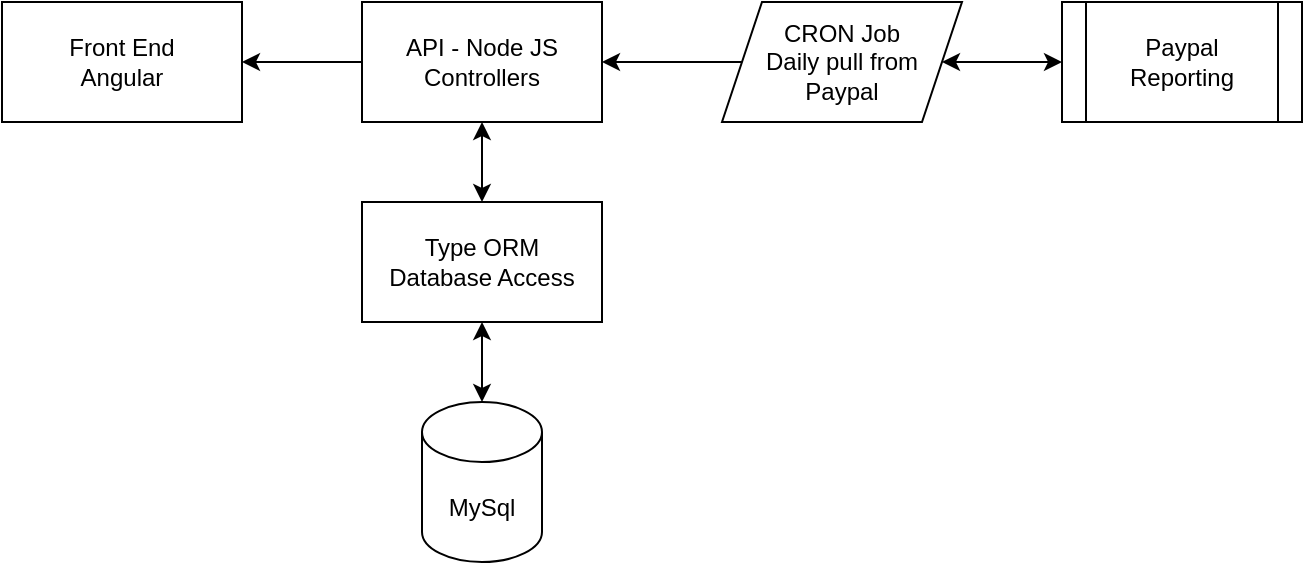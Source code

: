 <mxfile version="21.6.1" type="device" pages="2">
  <diagram name="Page-1" id="Pep5qy3tK6gyyEPntws0">
    <mxGraphModel dx="694" dy="357" grid="1" gridSize="10" guides="1" tooltips="1" connect="1" arrows="1" fold="1" page="1" pageScale="1" pageWidth="1100" pageHeight="850" math="0" shadow="0">
      <root>
        <mxCell id="0" />
        <mxCell id="1" parent="0" />
        <mxCell id="MjaTQNwD1__m_ZSwE3v_-1" value="Front End&lt;br&gt;Angular" style="rounded=0;whiteSpace=wrap;html=1;" parent="1" vertex="1">
          <mxGeometry x="20" y="30" width="120" height="60" as="geometry" />
        </mxCell>
        <mxCell id="MjaTQNwD1__m_ZSwE3v_-4" value="" style="edgeStyle=orthogonalEdgeStyle;rounded=0;orthogonalLoop=1;jettySize=auto;html=1;startArrow=classic;startFill=1;" parent="1" source="MjaTQNwD1__m_ZSwE3v_-2" target="MjaTQNwD1__m_ZSwE3v_-3" edge="1">
          <mxGeometry relative="1" as="geometry" />
        </mxCell>
        <mxCell id="MjaTQNwD1__m_ZSwE3v_-11" value="" style="edgeStyle=orthogonalEdgeStyle;rounded=0;orthogonalLoop=1;jettySize=auto;html=1;" parent="1" source="MjaTQNwD1__m_ZSwE3v_-2" target="MjaTQNwD1__m_ZSwE3v_-1" edge="1">
          <mxGeometry relative="1" as="geometry" />
        </mxCell>
        <mxCell id="MjaTQNwD1__m_ZSwE3v_-2" value="API - Node JS&lt;br&gt;Controllers" style="rounded=0;whiteSpace=wrap;html=1;" parent="1" vertex="1">
          <mxGeometry x="200" y="30" width="120" height="60" as="geometry" />
        </mxCell>
        <mxCell id="MjaTQNwD1__m_ZSwE3v_-6" value="" style="edgeStyle=orthogonalEdgeStyle;rounded=0;orthogonalLoop=1;jettySize=auto;html=1;startArrow=classic;startFill=1;" parent="1" source="MjaTQNwD1__m_ZSwE3v_-3" target="MjaTQNwD1__m_ZSwE3v_-5" edge="1">
          <mxGeometry relative="1" as="geometry" />
        </mxCell>
        <mxCell id="MjaTQNwD1__m_ZSwE3v_-3" value="Type ORM&lt;br&gt;Database Access" style="rounded=0;whiteSpace=wrap;html=1;" parent="1" vertex="1">
          <mxGeometry x="200" y="130" width="120" height="60" as="geometry" />
        </mxCell>
        <mxCell id="MjaTQNwD1__m_ZSwE3v_-5" value="MySql" style="shape=cylinder3;whiteSpace=wrap;html=1;boundedLbl=1;backgroundOutline=1;size=15;" parent="1" vertex="1">
          <mxGeometry x="230" y="230" width="60" height="80" as="geometry" />
        </mxCell>
        <mxCell id="MjaTQNwD1__m_ZSwE3v_-9" value="" style="edgeStyle=orthogonalEdgeStyle;rounded=0;orthogonalLoop=1;jettySize=auto;html=1;startArrow=classic;startFill=1;" parent="1" source="MjaTQNwD1__m_ZSwE3v_-7" target="MjaTQNwD1__m_ZSwE3v_-8" edge="1">
          <mxGeometry relative="1" as="geometry" />
        </mxCell>
        <mxCell id="MjaTQNwD1__m_ZSwE3v_-7" value="Paypal &lt;br&gt;Reporting" style="shape=process;whiteSpace=wrap;html=1;backgroundOutline=1;" parent="1" vertex="1">
          <mxGeometry x="550" y="30" width="120" height="60" as="geometry" />
        </mxCell>
        <mxCell id="MjaTQNwD1__m_ZSwE3v_-10" value="" style="edgeStyle=orthogonalEdgeStyle;rounded=0;orthogonalLoop=1;jettySize=auto;html=1;" parent="1" source="MjaTQNwD1__m_ZSwE3v_-8" target="MjaTQNwD1__m_ZSwE3v_-2" edge="1">
          <mxGeometry relative="1" as="geometry" />
        </mxCell>
        <mxCell id="MjaTQNwD1__m_ZSwE3v_-8" value="CRON Job&lt;br&gt;Daily pull from&lt;br&gt;Paypal" style="shape=parallelogram;perimeter=parallelogramPerimeter;whiteSpace=wrap;html=1;fixedSize=1;" parent="1" vertex="1">
          <mxGeometry x="380" y="30" width="120" height="60" as="geometry" />
        </mxCell>
      </root>
    </mxGraphModel>
  </diagram>
  <diagram id="jwCP4xlp6QHyNtJcWnSg" name="Page-2">
    <mxGraphModel dx="762" dy="590" grid="1" gridSize="10" guides="1" tooltips="1" connect="1" arrows="1" fold="1" page="1" pageScale="1" pageWidth="1100" pageHeight="850" math="0" shadow="0">
      <root>
        <mxCell id="0" />
        <mxCell id="1" parent="0" />
        <mxCell id="sBrA2-qNJsGrmwpL2Xam-9" value="" style="rounded=0;whiteSpace=wrap;html=1;fillColor=#d5e8d4;strokeColor=#82b366;" vertex="1" parent="1">
          <mxGeometry x="200" y="180" width="380" height="110" as="geometry" />
        </mxCell>
        <mxCell id="sBrA2-qNJsGrmwpL2Xam-1" value="UI&lt;br&gt;Presentation Layer&lt;br&gt;(HTML)" style="rounded=0;whiteSpace=wrap;html=1;fillColor=#fff2cc;strokeColor=#d6b656;" vertex="1" parent="1">
          <mxGeometry x="200" y="50" width="120" height="60" as="geometry" />
        </mxCell>
        <mxCell id="sBrA2-qNJsGrmwpL2Xam-2" value="UI Logic&lt;br&gt;Layer&lt;br&gt;(Typescript)" style="rounded=0;whiteSpace=wrap;html=1;fillColor=#fff2cc;strokeColor=#d6b656;" vertex="1" parent="1">
          <mxGeometry x="340" y="50" width="120" height="60" as="geometry" />
        </mxCell>
        <mxCell id="sBrA2-qNJsGrmwpL2Xam-3" value="CSS" style="rounded=0;whiteSpace=wrap;html=1;fillColor=#fff2cc;strokeColor=#d6b656;" vertex="1" parent="1">
          <mxGeometry x="480" y="50" width="120" height="60" as="geometry" />
        </mxCell>
        <mxCell id="sBrA2-qNJsGrmwpL2Xam-4" value="Angular CLI" style="rounded=0;whiteSpace=wrap;html=1;fillColor=#d5e8d4;strokeColor=#82b366;" vertex="1" parent="1">
          <mxGeometry x="210" y="190" width="120" height="30" as="geometry" />
        </mxCell>
        <mxCell id="sBrA2-qNJsGrmwpL2Xam-5" value="Converts TS to Javascript" style="rounded=0;whiteSpace=wrap;html=1;fillColor=#d5e8d4;strokeColor=#82b366;" vertex="1" parent="1">
          <mxGeometry x="210" y="220" width="120" height="60" as="geometry" />
        </mxCell>
        <mxCell id="sBrA2-qNJsGrmwpL2Xam-6" value="Tree Shaking&lt;br&gt;Removes all Javascript not in use" style="rounded=0;whiteSpace=wrap;html=1;fillColor=#d5e8d4;strokeColor=#82b366;" vertex="1" parent="1">
          <mxGeometry x="330" y="220" width="120" height="60" as="geometry" />
        </mxCell>
        <mxCell id="sBrA2-qNJsGrmwpL2Xam-7" value="Minifies the code and CSS" style="rounded=0;whiteSpace=wrap;html=1;fillColor=#d5e8d4;strokeColor=#82b366;" vertex="1" parent="1">
          <mxGeometry x="450" y="220" width="120" height="60" as="geometry" />
        </mxCell>
        <mxCell id="sBrA2-qNJsGrmwpL2Xam-8" value="NPM (Node Package Manager)" style="rounded=0;whiteSpace=wrap;html=1;fillColor=#d5e8d4;strokeColor=#82b366;" vertex="1" parent="1">
          <mxGeometry x="620" y="150" width="220" height="30" as="geometry" />
        </mxCell>
        <mxCell id="sBrA2-qNJsGrmwpL2Xam-12" value="Node" style="rounded=0;whiteSpace=wrap;html=1;fillColor=#d5e8d4;strokeColor=#82b366;" vertex="1" parent="1">
          <mxGeometry x="200" y="150" width="120" height="30" as="geometry" />
        </mxCell>
        <mxCell id="sBrA2-qNJsGrmwpL2Xam-13" value="" style="rounded=0;whiteSpace=wrap;html=1;fillColor=#d5e8d4;strokeColor=#82b366;" vertex="1" parent="1">
          <mxGeometry x="620" y="180" width="410" height="80" as="geometry" />
        </mxCell>
        <mxCell id="sBrA2-qNJsGrmwpL2Xam-14" value="Installs / Uninstalls Packages" style="rounded=0;whiteSpace=wrap;html=1;fillColor=#d5e8d4;strokeColor=#82b366;" vertex="1" parent="1">
          <mxGeometry x="630" y="190" width="120" height="60" as="geometry" />
        </mxCell>
        <mxCell id="sBrA2-qNJsGrmwpL2Xam-16" value="Package.json" style="rounded=0;whiteSpace=wrap;html=1;fillColor=#d5e8d4;strokeColor=#82b366;" vertex="1" parent="1">
          <mxGeometry x="620" y="270" width="120" height="20" as="geometry" />
        </mxCell>
        <mxCell id="sBrA2-qNJsGrmwpL2Xam-18" value="" style="rounded=0;whiteSpace=wrap;html=1;fillColor=#d5e8d4;strokeColor=#82b366;" vertex="1" parent="1">
          <mxGeometry x="620" y="290" width="410" height="80" as="geometry" />
        </mxCell>
        <mxCell id="sBrA2-qNJsGrmwpL2Xam-19" value="Manages Versions" style="rounded=0;whiteSpace=wrap;html=1;fillColor=#d5e8d4;strokeColor=#82b366;" vertex="1" parent="1">
          <mxGeometry x="630" y="300" width="120" height="60" as="geometry" />
        </mxCell>
        <mxCell id="sBrA2-qNJsGrmwpL2Xam-20" value="Manages Scripts" style="rounded=0;whiteSpace=wrap;html=1;fillColor=#d5e8d4;strokeColor=#82b366;" vertex="1" parent="1">
          <mxGeometry x="765" y="300" width="120" height="60" as="geometry" />
        </mxCell>
        <mxCell id="sBrA2-qNJsGrmwpL2Xam-21" value="Other Configuration" style="rounded=0;whiteSpace=wrap;html=1;fillColor=#d5e8d4;strokeColor=#82b366;" vertex="1" parent="1">
          <mxGeometry x="900" y="300" width="120" height="60" as="geometry" />
        </mxCell>
        <mxCell id="sBrA2-qNJsGrmwpL2Xam-22" value="Tonic Services&lt;br&gt;API" style="rounded=0;whiteSpace=wrap;html=1;fillColor=#fff2cc;strokeColor=#d6b656;" vertex="1" parent="1">
          <mxGeometry x="200" y="320" width="120" height="60" as="geometry" />
        </mxCell>
      </root>
    </mxGraphModel>
  </diagram>
</mxfile>
